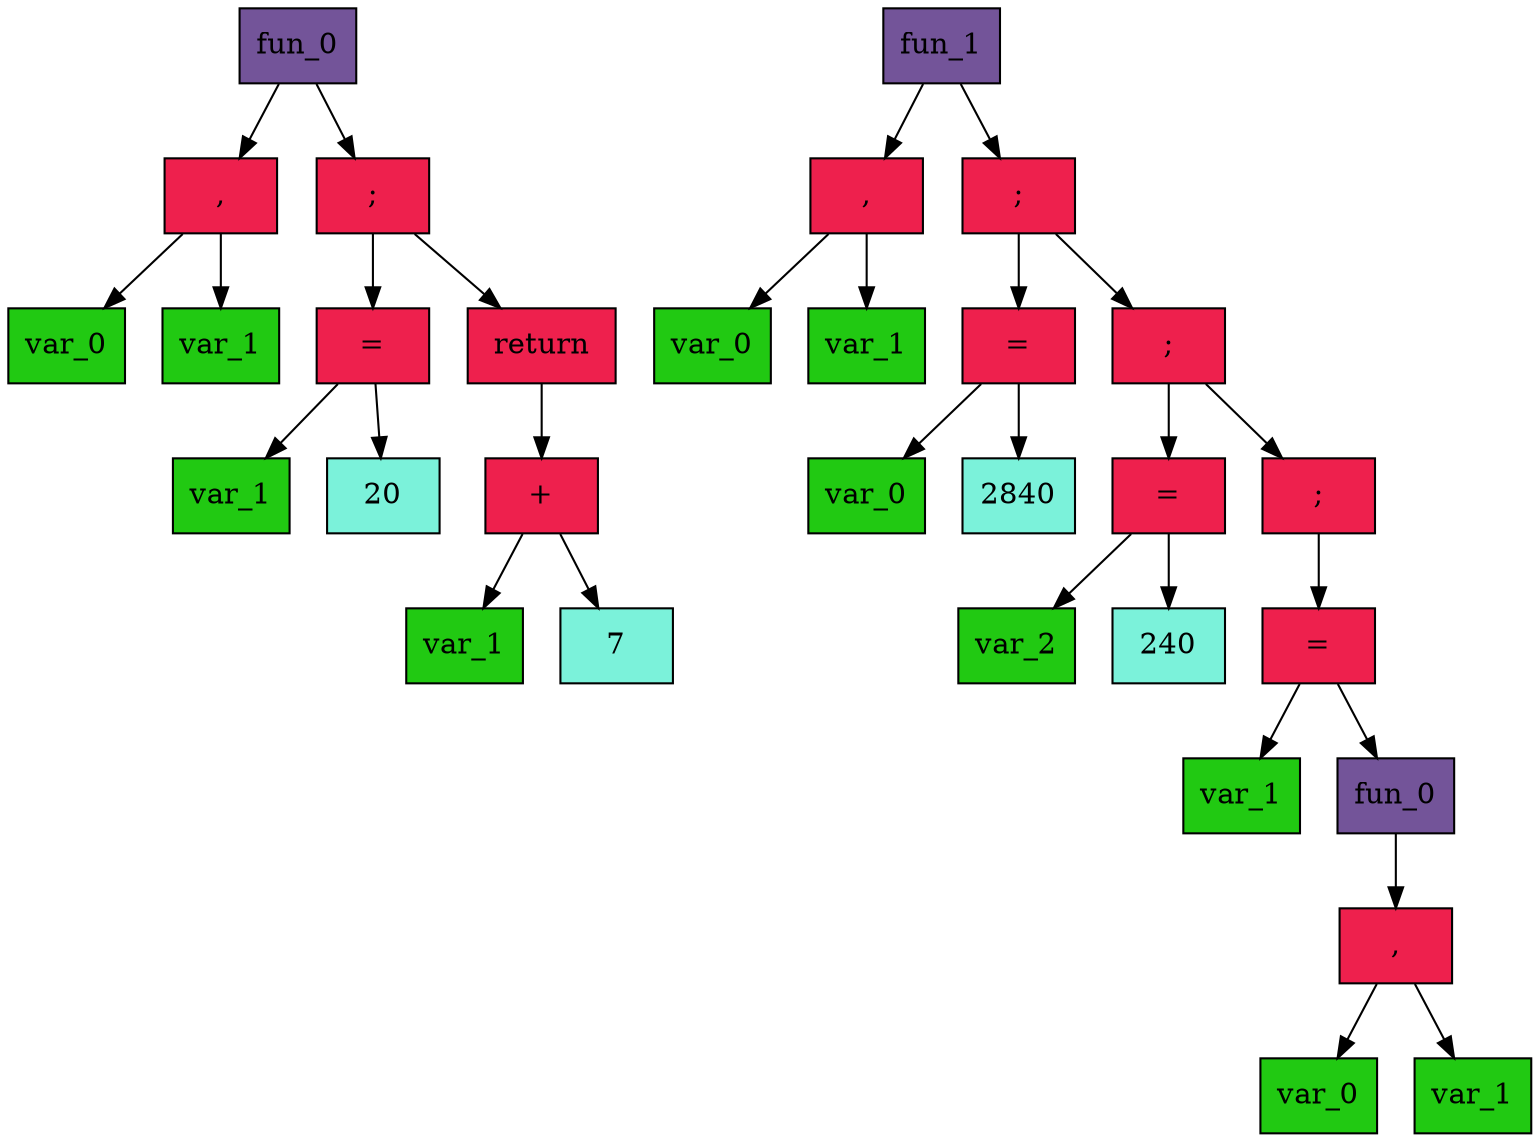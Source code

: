 digraph DotGraph
{
    Node16 [shape="box", color="black", fontcolor="black", fillcolor="#735499", style="filled", weight="1", label="fun_0"];
    Node80 [shape="box", color="black", fontcolor="black", fillcolor="#EE204D", style="filled", weight="1", label=" , "];
    Node144 [shape="box", color="black", fontcolor="black", fillcolor="#21C912", style="filled", weight="1", label="var_0"];
    Node80 -> Node144 [color="black", style="solid", weight="1", label=""];
    Node208 [shape="box", color="black", fontcolor="black", fillcolor="#21C912", style="filled", weight="1", label="var_1"];
    Node80 -> Node208 [color="black", style="solid", weight="1", label=""];
    Node16 -> Node80 [color="black", style="solid", weight="1", label=""];
    Node272 [shape="box", color="black", fontcolor="black", fillcolor="#EE204D", style="filled", weight="1", label=" ; "];
    Node336 [shape="box", color="black", fontcolor="black", fillcolor="#EE204D", style="filled", weight="1", label=" = "];
    Node400 [shape="box", color="black", fontcolor="black", fillcolor="#21C912", style="filled", weight="1", label="var_1"];
    Node336 -> Node400 [color="black", style="solid", weight="1", label=""];
    Node464 [shape="box", color="black", fontcolor="black", fillcolor="#7BF2DA", style="filled", weight="1", label="20"];
    Node336 -> Node464 [color="black", style="solid", weight="1", label=""];
    Node272 -> Node336 [color="black", style="solid", weight="1", label=""];
    Node528 [shape="box", color="black", fontcolor="black", fillcolor="#EE204D", style="filled", weight="1", label=" return "];
    Node592 [shape="box", color="black", fontcolor="black", fillcolor="#EE204D", style="filled", weight="1", label=" + "];
    Node656 [shape="box", color="black", fontcolor="black", fillcolor="#21C912", style="filled", weight="1", label="var_1"];
    Node592 -> Node656 [color="black", style="solid", weight="1", label=""];
    Node720 [shape="box", color="black", fontcolor="black", fillcolor="#7BF2DA", style="filled", weight="1", label="7"];
    Node592 -> Node720 [color="black", style="solid", weight="1", label=""];
    Node528 -> Node592 [color="black", style="solid", weight="1", label=""];
    Node272 -> Node528 [color="black", style="solid", weight="1", label=""];
    Node16 -> Node272 [color="black", style="solid", weight="1", label=""];
    Node784 [shape="box", color="black", fontcolor="black", fillcolor="#735499", style="filled", weight="1", label="fun_1"];
    Node848 [shape="box", color="black", fontcolor="black", fillcolor="#EE204D", style="filled", weight="1", label=" , "];
    Node912 [shape="box", color="black", fontcolor="black", fillcolor="#21C912", style="filled", weight="1", label="var_0"];
    Node848 -> Node912 [color="black", style="solid", weight="1", label=""];
    Node976 [shape="box", color="black", fontcolor="black", fillcolor="#21C912", style="filled", weight="1", label="var_1"];
    Node848 -> Node976 [color="black", style="solid", weight="1", label=""];
    Node784 -> Node848 [color="black", style="solid", weight="1", label=""];
    Node1040 [shape="box", color="black", fontcolor="black", fillcolor="#EE204D", style="filled", weight="1", label=" ; "];
    Node1104 [shape="box", color="black", fontcolor="black", fillcolor="#EE204D", style="filled", weight="1", label=" = "];
    Node1168 [shape="box", color="black", fontcolor="black", fillcolor="#21C912", style="filled", weight="1", label="var_0"];
    Node1104 -> Node1168 [color="black", style="solid", weight="1", label=""];
    Node1232 [shape="box", color="black", fontcolor="black", fillcolor="#7BF2DA", style="filled", weight="1", label="2840"];
    Node1104 -> Node1232 [color="black", style="solid", weight="1", label=""];
    Node1040 -> Node1104 [color="black", style="solid", weight="1", label=""];
    Node1296 [shape="box", color="black", fontcolor="black", fillcolor="#EE204D", style="filled", weight="1", label=" ; "];
    Node1360 [shape="box", color="black", fontcolor="black", fillcolor="#EE204D", style="filled", weight="1", label=" = "];
    Node1424 [shape="box", color="black", fontcolor="black", fillcolor="#21C912", style="filled", weight="1", label="var_2"];
    Node1360 -> Node1424 [color="black", style="solid", weight="1", label=""];
    Node1488 [shape="box", color="black", fontcolor="black", fillcolor="#7BF2DA", style="filled", weight="1", label="240"];
    Node1360 -> Node1488 [color="black", style="solid", weight="1", label=""];
    Node1296 -> Node1360 [color="black", style="solid", weight="1", label=""];
    Node1552 [shape="box", color="black", fontcolor="black", fillcolor="#EE204D", style="filled", weight="1", label=" ; "];
    Node1616 [shape="box", color="black", fontcolor="black", fillcolor="#EE204D", style="filled", weight="1", label=" = "];
    Node1680 [shape="box", color="black", fontcolor="black", fillcolor="#21C912", style="filled", weight="1", label="var_1"];
    Node1616 -> Node1680 [color="black", style="solid", weight="1", label=""];
    Node1744 [shape="box", color="black", fontcolor="black", fillcolor="#735499", style="filled", weight="1", label="fun_0"];
    Node1808 [shape="box", color="black", fontcolor="black", fillcolor="#EE204D", style="filled", weight="1", label=" , "];
    Node1872 [shape="box", color="black", fontcolor="black", fillcolor="#21C912", style="filled", weight="1", label="var_0"];
    Node1808 -> Node1872 [color="black", style="solid", weight="1", label=""];
    Node1936 [shape="box", color="black", fontcolor="black", fillcolor="#21C912", style="filled", weight="1", label="var_1"];
    Node1808 -> Node1936 [color="black", style="solid", weight="1", label=""];
    Node1744 -> Node1808 [color="black", style="solid", weight="1", label=""];
    Node1616 -> Node1744 [color="black", style="solid", weight="1", label=""];
    Node1552 -> Node1616 [color="black", style="solid", weight="1", label=""];
    Node1296 -> Node1552 [color="black", style="solid", weight="1", label=""];
    Node1040 -> Node1296 [color="black", style="solid", weight="1", label=""];
    Node784 -> Node1040 [color="black", style="solid", weight="1", label=""];
}

